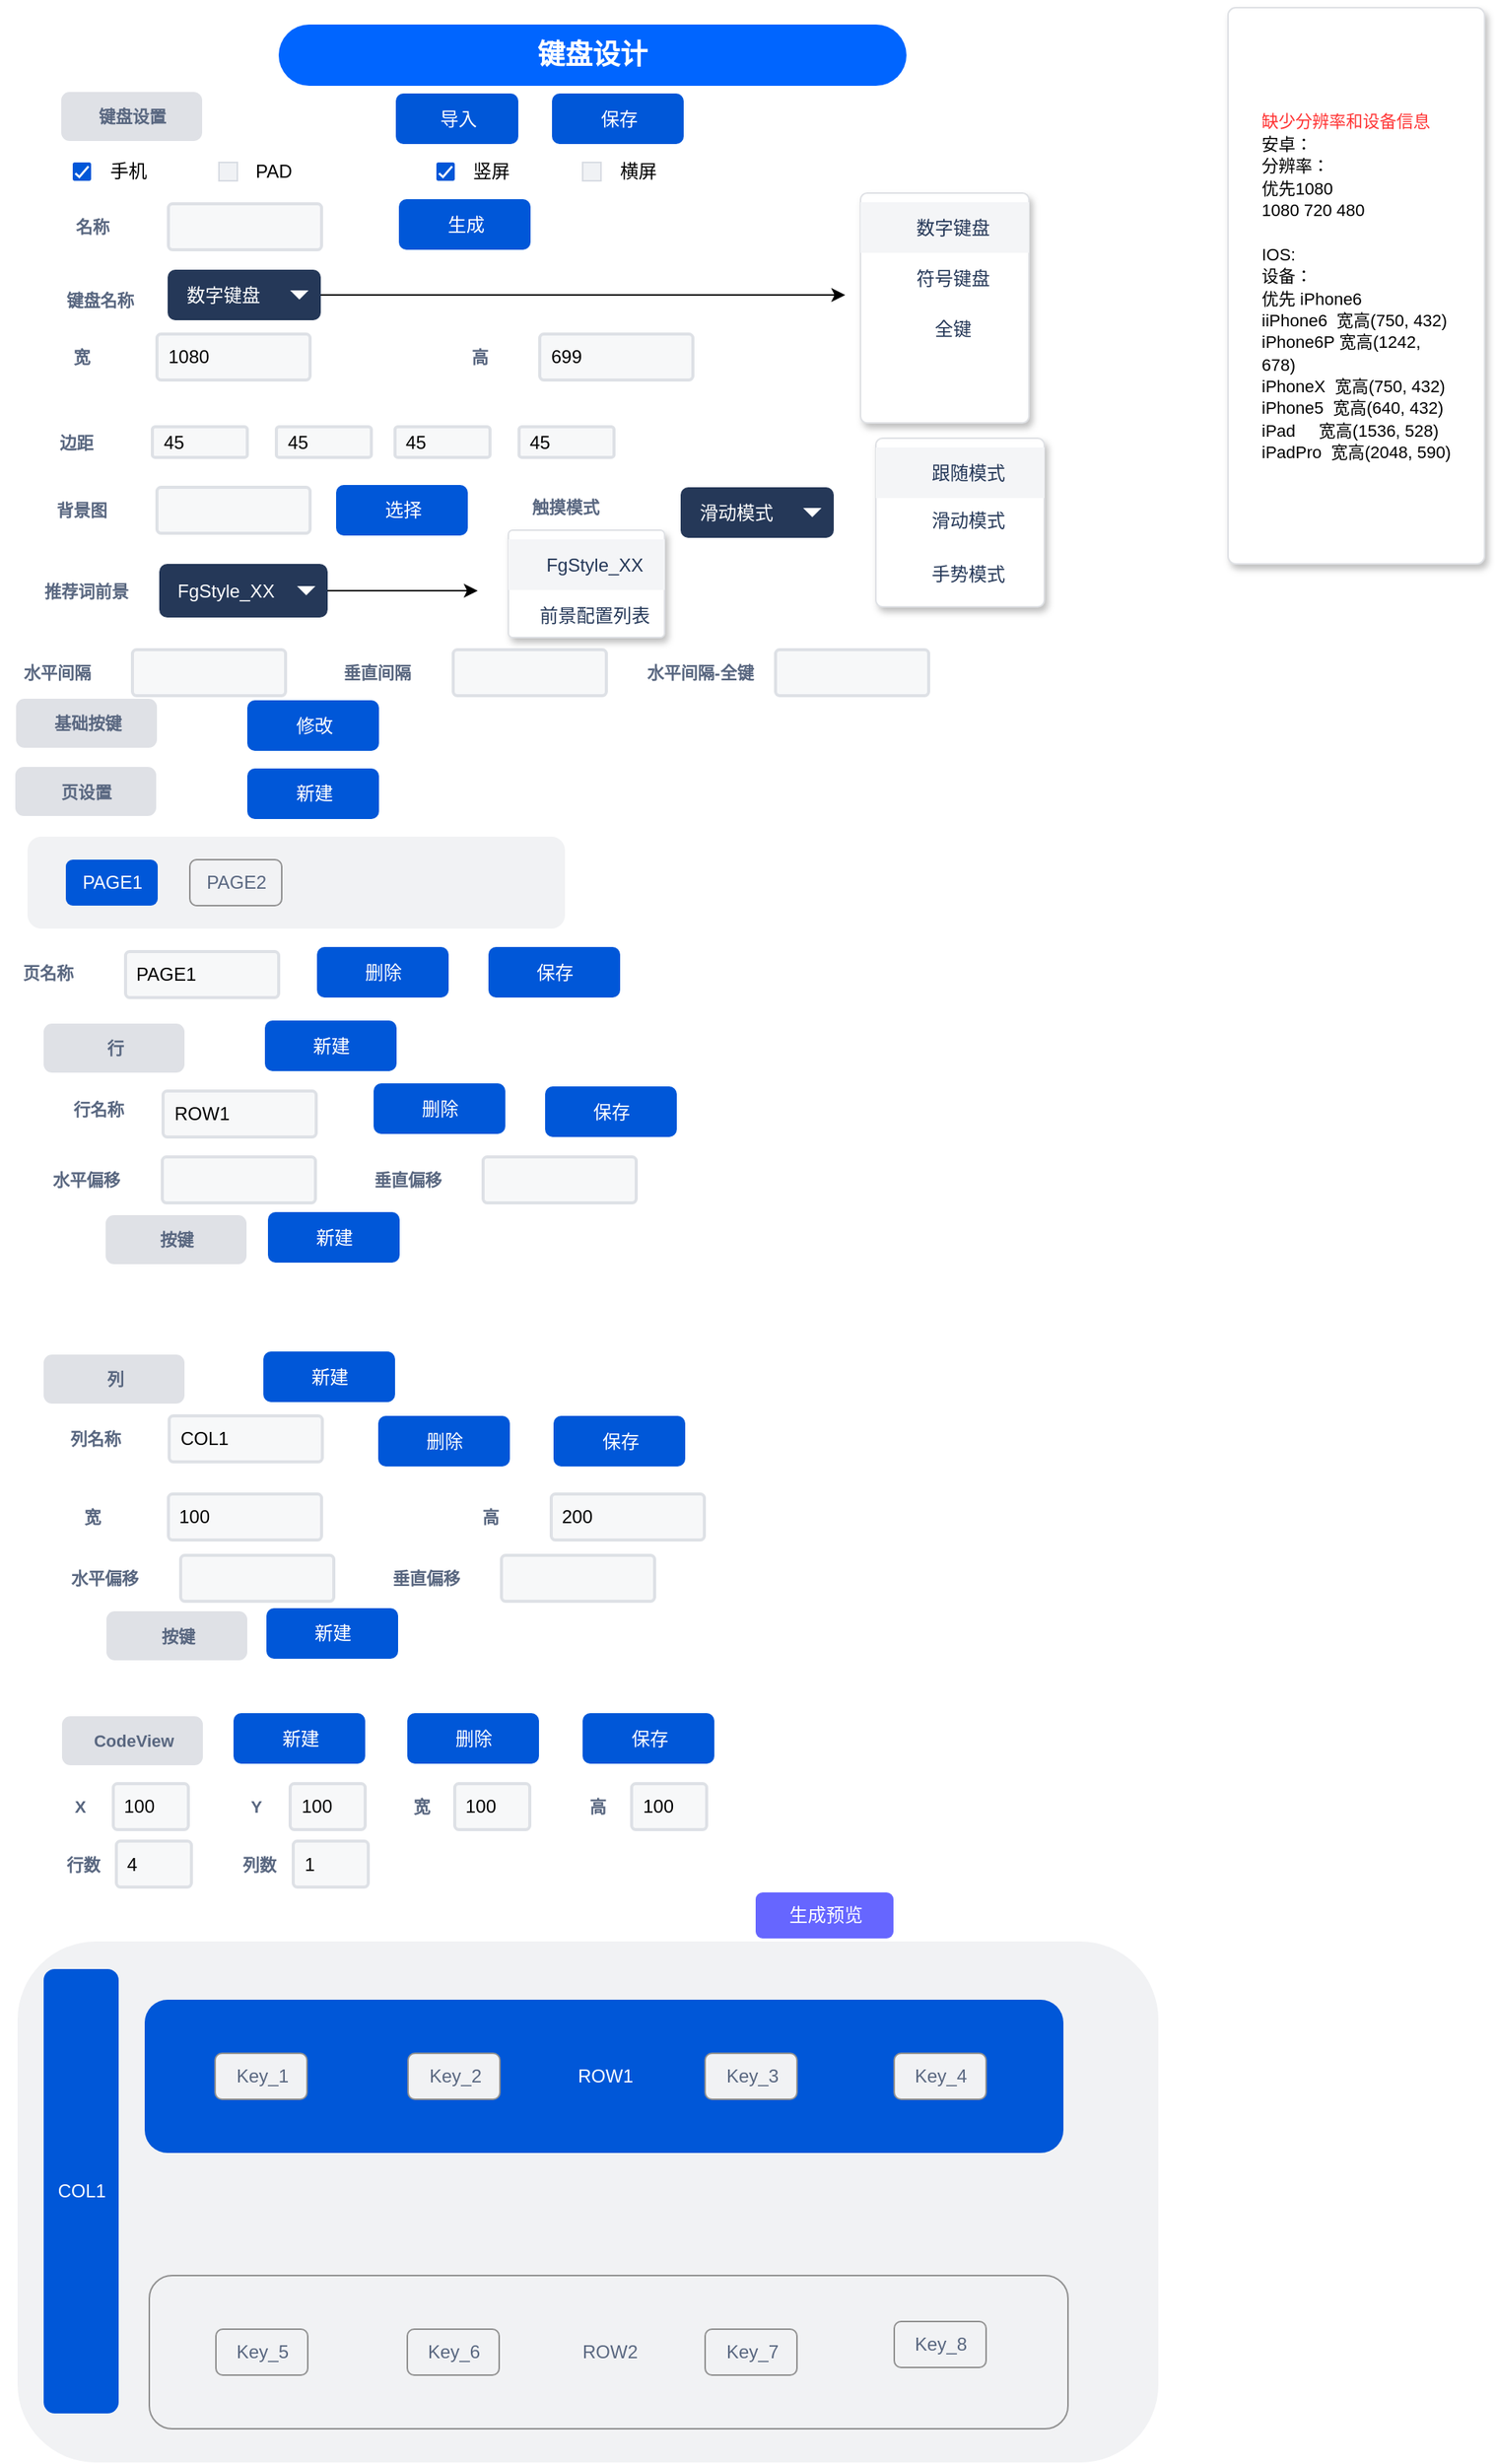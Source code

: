 <mxfile version="12.4.3" type="github" pages="1">
  <diagram id="PkoRvBVkpl1wG78z6C93" name="第 1 页">
    <mxGraphModel dx="1038" dy="572" grid="1" gridSize="10" guides="1" tooltips="1" connect="1" arrows="1" fold="1" page="1" pageScale="1" pageWidth="2339" pageHeight="3300" math="0" shadow="0">
      <root>
        <mxCell id="0"/>
        <mxCell id="1" parent="0"/>
        <mxCell id="vN8L1wxS-TLqOdtid_vG-1" value="&lt;span style=&quot;color: rgb(89 , 103 , 128) ; font-size: 11px ; text-align: left&quot;&gt;键盘设置&lt;/span&gt;" style="dashed=0;html=1;rounded=1;fillColor=#DFE1E6;strokeColor=#DFE1E6;fontSize=12;align=center;fontStyle=1;strokeWidth=2;fontColor=#42526E" parent="1" vertex="1">
          <mxGeometry x="119" y="65" width="90" height="30" as="geometry"/>
        </mxCell>
        <mxCell id="vN8L1wxS-TLqOdtid_vG-15" value="手机" style="html=1;shadow=0;dashed=0;shape=mxgraph.atlassian.checkbox_2;fillColor=#0057D8;strokeColor=none;align=left;verticalAlign=middle;fontStyle=0;fontSize=12;labelPosition=right;verticalLabelPosition=middle;spacingLeft=10" parent="1" vertex="1">
          <mxGeometry x="125.5" y="110" width="12" height="12" as="geometry"/>
        </mxCell>
        <mxCell id="vN8L1wxS-TLqOdtid_vG-16" value="PAD" style="rounded=1;fillColor=#F0F2F5;strokeColor=#D8DCE3;align=left;verticalAlign=middle;fontStyle=0;fontSize=12;labelPosition=right;verticalLabelPosition=middle;spacingLeft=10;html=1;shadow=0;dashed=0;arcSize=0;" parent="1" vertex="1">
          <mxGeometry x="221" y="110" width="12" height="12" as="geometry"/>
        </mxCell>
        <mxCell id="vN8L1wxS-TLqOdtid_vG-19" value="宽" style="fillColor=none;strokeColor=none;html=1;fontSize=11;fontStyle=0;align=center;fontColor=#596780;fontStyle=1;fontSize=11" parent="1" vertex="1">
          <mxGeometry x="100.5" y="227" width="60" height="20" as="geometry"/>
        </mxCell>
        <mxCell id="vN8L1wxS-TLqOdtid_vG-20" value="1080" style="rounded=1;arcSize=9;fillColor=#F7F8F9;align=left;spacingLeft=5;strokeColor=#DEE1E6;html=1;strokeWidth=2;fontSize=12" parent="1" vertex="1">
          <mxGeometry x="180.5" y="222" width="100" height="30" as="geometry"/>
        </mxCell>
        <mxCell id="vN8L1wxS-TLqOdtid_vG-21" value="高" style="fillColor=none;strokeColor=none;html=1;fontSize=11;fontStyle=0;align=center;fontColor=#596780;fontStyle=1;fontSize=11" parent="1" vertex="1">
          <mxGeometry x="360.5" y="227" width="60" height="20" as="geometry"/>
        </mxCell>
        <mxCell id="vN8L1wxS-TLqOdtid_vG-22" value="699" style="rounded=1;arcSize=9;fillColor=#F7F8F9;align=left;spacingLeft=5;strokeColor=#DEE1E6;html=1;strokeWidth=2;fontSize=12" parent="1" vertex="1">
          <mxGeometry x="430.5" y="222" width="100" height="30" as="geometry"/>
        </mxCell>
        <mxCell id="vN8L1wxS-TLqOdtid_vG-23" value="边距" style="fillColor=none;strokeColor=none;html=1;fontSize=11;fontStyle=0;align=left;fontColor=#596780;fontStyle=1;fontSize=11" parent="1" vertex="1">
          <mxGeometry x="115" y="285" width="50" height="15" as="geometry"/>
        </mxCell>
        <mxCell id="vN8L1wxS-TLqOdtid_vG-24" value="45" style="rounded=1;arcSize=9;fillColor=#F7F8F9;align=left;spacingLeft=5;strokeColor=#DEE1E6;html=1;strokeWidth=2;fontSize=12" parent="1" vertex="1">
          <mxGeometry x="177.5" y="282.5" width="62" height="20" as="geometry"/>
        </mxCell>
        <mxCell id="vN8L1wxS-TLqOdtid_vG-25" value="45" style="rounded=1;arcSize=9;fillColor=#F7F8F9;align=left;spacingLeft=5;strokeColor=#DEE1E6;html=1;strokeWidth=2;fontSize=12" parent="1" vertex="1">
          <mxGeometry x="258.5" y="282.5" width="62" height="20" as="geometry"/>
        </mxCell>
        <mxCell id="vN8L1wxS-TLqOdtid_vG-26" value="45" style="rounded=1;arcSize=9;fillColor=#F7F8F9;align=left;spacingLeft=5;strokeColor=#DEE1E6;html=1;strokeWidth=2;fontSize=12" parent="1" vertex="1">
          <mxGeometry x="336" y="282.5" width="62" height="20" as="geometry"/>
        </mxCell>
        <mxCell id="vN8L1wxS-TLqOdtid_vG-27" value="45" style="rounded=1;arcSize=9;fillColor=#F7F8F9;align=left;spacingLeft=5;strokeColor=#DEE1E6;html=1;strokeWidth=2;fontSize=12" parent="1" vertex="1">
          <mxGeometry x="417" y="282.5" width="62" height="20" as="geometry"/>
        </mxCell>
        <mxCell id="vN8L1wxS-TLqOdtid_vG-28" value="背景图" style="fillColor=none;strokeColor=none;html=1;fontSize=11;fontStyle=0;align=center;fontColor=#596780;fontStyle=1;fontSize=11" parent="1" vertex="1">
          <mxGeometry x="100.5" y="327" width="60" height="20" as="geometry"/>
        </mxCell>
        <mxCell id="vN8L1wxS-TLqOdtid_vG-29" value="" style="rounded=1;arcSize=9;fillColor=#F7F8F9;align=left;spacingLeft=5;strokeColor=#DEE1E6;html=1;strokeWidth=2;fontSize=12" parent="1" vertex="1">
          <mxGeometry x="180.5" y="322" width="100" height="30" as="geometry"/>
        </mxCell>
        <mxCell id="vN8L1wxS-TLqOdtid_vG-30" value="水平间隔" style="fillColor=none;strokeColor=none;html=1;fontSize=11;fontStyle=0;align=center;fontColor=#596780;fontStyle=1;fontSize=11" parent="1" vertex="1">
          <mxGeometry x="84.5" y="433" width="60" height="20" as="geometry"/>
        </mxCell>
        <mxCell id="vN8L1wxS-TLqOdtid_vG-31" value="" style="rounded=1;arcSize=9;fillColor=#F7F8F9;align=left;spacingLeft=5;strokeColor=#DEE1E6;html=1;strokeWidth=2;fontSize=12" parent="1" vertex="1">
          <mxGeometry x="164.5" y="428" width="100" height="30" as="geometry"/>
        </mxCell>
        <mxCell id="vN8L1wxS-TLqOdtid_vG-32" value="垂直间隔" style="fillColor=none;strokeColor=none;html=1;fontSize=11;fontStyle=0;align=center;fontColor=#596780;fontStyle=1;fontSize=11" parent="1" vertex="1">
          <mxGeometry x="294" y="433" width="60" height="20" as="geometry"/>
        </mxCell>
        <mxCell id="vN8L1wxS-TLqOdtid_vG-33" value="" style="rounded=1;arcSize=9;fillColor=#F7F8F9;align=left;spacingLeft=5;strokeColor=#DEE1E6;html=1;strokeWidth=2;fontSize=12" parent="1" vertex="1">
          <mxGeometry x="374" y="428" width="100" height="30" as="geometry"/>
        </mxCell>
        <mxCell id="vN8L1wxS-TLqOdtid_vG-34" value="键盘名称" style="fillColor=none;strokeColor=none;html=1;fontSize=11;fontStyle=0;align=center;fontColor=#596780;fontStyle=1;fontSize=11" parent="1" vertex="1">
          <mxGeometry x="112.5" y="189.5" width="60" height="20" as="geometry"/>
        </mxCell>
        <mxCell id="tmjR7Qj9dmBTTIml7QTe-14" style="edgeStyle=orthogonalEdgeStyle;rounded=0;orthogonalLoop=1;jettySize=auto;html=1;" parent="1" source="vN8L1wxS-TLqOdtid_vG-44" edge="1">
          <mxGeometry relative="1" as="geometry">
            <mxPoint x="630" y="196.5" as="targetPoint"/>
          </mxGeometry>
        </mxCell>
        <mxCell id="vN8L1wxS-TLqOdtid_vG-44" value="数字键盘" style="rounded=1;fillColor=#253858;strokeColor=none;html=1;fontColor=#ffffff;align=left;fontSize=12;spacingLeft=10" parent="1" vertex="1">
          <mxGeometry x="187.5" y="180" width="100" height="33" as="geometry"/>
        </mxCell>
        <mxCell id="vN8L1wxS-TLqOdtid_vG-45" value="" style="shape=triangle;direction=south;fillColor=#ffffff;strokeColor=none;html=1" parent="vN8L1wxS-TLqOdtid_vG-44" vertex="1">
          <mxGeometry x="1" y="0.5" width="12" height="6" relative="1" as="geometry">
            <mxPoint x="-20" y="-3" as="offset"/>
          </mxGeometry>
        </mxCell>
        <mxCell id="vN8L1wxS-TLqOdtid_vG-46" value="" style="rounded=1;fillColor=#ffffff;strokeColor=#DFE1E5;shadow=1;html=1;arcSize=4;align=center;" parent="1" vertex="1">
          <mxGeometry x="640" y="130" width="110" height="150" as="geometry"/>
        </mxCell>
        <mxCell id="vN8L1wxS-TLqOdtid_vG-47" value="数字键盘" style="rounded=0;fillColor=#F4F5F7;strokeColor=none;shadow=0;html=1;align=center;fontSize=12;spacingLeft=10;fontColor=#253858;resizeWidth=1" parent="vN8L1wxS-TLqOdtid_vG-46" vertex="1">
          <mxGeometry width="110" height="33" relative="1" as="geometry">
            <mxPoint y="6" as="offset"/>
          </mxGeometry>
        </mxCell>
        <mxCell id="vN8L1wxS-TLqOdtid_vG-48" value="符号键盘" style="rounded=0;fillColor=none;strokeColor=none;shadow=0;html=1;align=center;fontSize=12;spacingLeft=10;fontColor=#253858;resizeWidth=1" parent="vN8L1wxS-TLqOdtid_vG-46" vertex="1">
          <mxGeometry width="110" height="33" relative="1" as="geometry">
            <mxPoint y="39" as="offset"/>
          </mxGeometry>
        </mxCell>
        <mxCell id="vN8L1wxS-TLqOdtid_vG-49" value="全键" style="rounded=0;fillColor=none;strokeColor=none;shadow=0;html=1;align=center;fontSize=12;spacingLeft=10;fontColor=#253858;resizeWidth=1" parent="vN8L1wxS-TLqOdtid_vG-46" vertex="1">
          <mxGeometry width="110" height="33" relative="1" as="geometry">
            <mxPoint y="72" as="offset"/>
          </mxGeometry>
        </mxCell>
        <mxCell id="vN8L1wxS-TLqOdtid_vG-53" value="" style="rounded=1;align=center;fillColor=#F1F2F4;strokeColor=none;html=1;fontColor=#596780;fontSize=12" parent="1" vertex="1">
          <mxGeometry x="96" y="550" width="351" height="60" as="geometry"/>
        </mxCell>
        <mxCell id="vN8L1wxS-TLqOdtid_vG-54" value="新建" style="rounded=1;fillColor=#0057D8;align=center;strokeColor=none;html=1;fontColor=#ffffff;fontSize=12" parent="1" vertex="1">
          <mxGeometry x="239.5" y="505.5" width="86" height="33" as="geometry"/>
        </mxCell>
        <mxCell id="vN8L1wxS-TLqOdtid_vG-57" value="PAGE1" style="rounded=1;arcSize=9;fillColor=#F7F8F9;align=left;spacingLeft=5;strokeColor=#DEE1E6;html=1;strokeWidth=2;fontSize=12" parent="1" vertex="1">
          <mxGeometry x="160" y="625" width="100" height="30" as="geometry"/>
        </mxCell>
        <mxCell id="vN8L1wxS-TLqOdtid_vG-60" value="PAGE1" style="rounded=1;fillColor=#0057D8;strokeColor=none;html=1;fontColor=#ffffff;align=center;verticalAlign=middle;fontStyle=0;fontSize=12" parent="1" vertex="1">
          <mxGeometry x="121" y="565" width="60" height="30" as="geometry"/>
        </mxCell>
        <mxCell id="vN8L1wxS-TLqOdtid_vG-61" value="PAGE2" style="rounded=1;align=center;fillColor=#F1F2F4;strokeColor=#919191;html=1;fontColor=#596780;fontSize=12" parent="1" vertex="1">
          <mxGeometry x="202" y="565" width="60" height="30" as="geometry"/>
        </mxCell>
        <mxCell id="vN8L1wxS-TLqOdtid_vG-62" value="" style="rounded=1;align=center;fillColor=#F1F2F4;strokeColor=none;html=1;fontColor=#596780;fontSize=12" parent="1" vertex="1">
          <mxGeometry x="89.5" y="1271" width="745" height="340" as="geometry"/>
        </mxCell>
        <mxCell id="vN8L1wxS-TLqOdtid_vG-63" value="ROW1" style="rounded=1;fillColor=#0057D8;strokeColor=none;html=1;fontColor=#ffffff;align=center;verticalAlign=middle;fontStyle=0;fontSize=12" parent="1" vertex="1">
          <mxGeometry x="172.5" y="1309" width="600" height="100" as="geometry"/>
        </mxCell>
        <mxCell id="vN8L1wxS-TLqOdtid_vG-64" value="ROW2" style="rounded=1;align=center;fillColor=#F1F2F4;strokeColor=#919191;html=1;fontColor=#596780;fontSize=12" parent="1" vertex="1">
          <mxGeometry x="175.5" y="1489" width="600" height="100" as="geometry"/>
        </mxCell>
        <mxCell id="vN8L1wxS-TLqOdtid_vG-72" value="COL1" style="rounded=1;fillColor=#0057D8;strokeColor=none;html=1;fontColor=#ffffff;align=center;verticalAlign=middle;fontStyle=0;fontSize=12" parent="1" vertex="1">
          <mxGeometry x="106.5" y="1289" width="49" height="290" as="geometry"/>
        </mxCell>
        <mxCell id="vN8L1wxS-TLqOdtid_vG-73" value="ROW1" style="rounded=1;arcSize=9;fillColor=#F7F8F9;align=left;spacingLeft=5;strokeColor=#DEE1E6;html=1;strokeWidth=2;fontSize=12" parent="1" vertex="1">
          <mxGeometry x="184.5" y="716" width="100" height="30" as="geometry"/>
        </mxCell>
        <mxCell id="vN8L1wxS-TLqOdtid_vG-74" value="水平偏移" style="fillColor=none;strokeColor=none;html=1;fontSize=11;fontStyle=0;align=center;fontColor=#596780;fontStyle=1;fontSize=11" parent="1" vertex="1">
          <mxGeometry x="104" y="764" width="60" height="20" as="geometry"/>
        </mxCell>
        <mxCell id="vN8L1wxS-TLqOdtid_vG-75" value="" style="rounded=1;arcSize=9;fillColor=#F7F8F9;align=left;spacingLeft=5;strokeColor=#DEE1E6;html=1;strokeWidth=2;fontSize=12" parent="1" vertex="1">
          <mxGeometry x="184" y="759" width="100" height="30" as="geometry"/>
        </mxCell>
        <mxCell id="vN8L1wxS-TLqOdtid_vG-76" value="垂直偏移" style="fillColor=none;strokeColor=none;html=1;fontSize=11;fontStyle=0;align=center;fontColor=#596780;fontStyle=1;fontSize=11" parent="1" vertex="1">
          <mxGeometry x="313.5" y="764" width="60" height="20" as="geometry"/>
        </mxCell>
        <mxCell id="vN8L1wxS-TLqOdtid_vG-77" value="" style="rounded=1;arcSize=9;fillColor=#F7F8F9;align=left;spacingLeft=5;strokeColor=#DEE1E6;html=1;strokeWidth=2;fontSize=12" parent="1" vertex="1">
          <mxGeometry x="393.5" y="759" width="100" height="30" as="geometry"/>
        </mxCell>
        <mxCell id="vN8L1wxS-TLqOdtid_vG-79" value="新建" style="rounded=1;fillColor=#0057D8;align=center;strokeColor=none;html=1;fontColor=#ffffff;fontSize=12" parent="1" vertex="1">
          <mxGeometry x="253" y="795" width="86" height="33" as="geometry"/>
        </mxCell>
        <mxCell id="vN8L1wxS-TLqOdtid_vG-90" value="Key_5" style="rounded=1;align=center;fillColor=#F1F2F4;strokeColor=#919191;html=1;fontColor=#596780;fontSize=12" parent="1" vertex="1">
          <mxGeometry x="219" y="1524" width="60" height="30" as="geometry"/>
        </mxCell>
        <mxCell id="vN8L1wxS-TLqOdtid_vG-91" value="Key_6" style="rounded=1;align=center;fillColor=#F1F2F4;strokeColor=#919191;html=1;fontColor=#596780;fontSize=12" parent="1" vertex="1">
          <mxGeometry x="344" y="1524" width="60" height="30" as="geometry"/>
        </mxCell>
        <mxCell id="vN8L1wxS-TLqOdtid_vG-92" value="Key_7" style="rounded=1;align=center;fillColor=#F1F2F4;strokeColor=#919191;html=1;fontColor=#596780;fontSize=12" parent="1" vertex="1">
          <mxGeometry x="538.5" y="1524" width="60" height="30" as="geometry"/>
        </mxCell>
        <mxCell id="vN8L1wxS-TLqOdtid_vG-93" value="Key_8" style="rounded=1;align=center;fillColor=#F1F2F4;strokeColor=#919191;html=1;fontColor=#596780;fontSize=12" parent="1" vertex="1">
          <mxGeometry x="662" y="1519" width="60" height="30" as="geometry"/>
        </mxCell>
        <mxCell id="vN8L1wxS-TLqOdtid_vG-95" value="Key_1" style="rounded=1;align=center;fillColor=#F1F2F4;strokeColor=#919191;html=1;fontColor=#596780;fontSize=12" parent="1" vertex="1">
          <mxGeometry x="218.5" y="1344" width="60" height="30" as="geometry"/>
        </mxCell>
        <mxCell id="vN8L1wxS-TLqOdtid_vG-96" value="Key_2" style="rounded=1;align=center;fillColor=#F1F2F4;strokeColor=#919191;html=1;fontColor=#596780;fontSize=12" parent="1" vertex="1">
          <mxGeometry x="344.5" y="1344" width="60" height="30" as="geometry"/>
        </mxCell>
        <mxCell id="vN8L1wxS-TLqOdtid_vG-97" value="Key_3" style="rounded=1;align=center;fillColor=#F1F2F4;strokeColor=#919191;html=1;fontColor=#596780;fontSize=12" parent="1" vertex="1">
          <mxGeometry x="538.5" y="1344" width="60" height="30" as="geometry"/>
        </mxCell>
        <mxCell id="vN8L1wxS-TLqOdtid_vG-98" value="Key_4" style="rounded=1;align=center;fillColor=#F1F2F4;strokeColor=#919191;html=1;fontColor=#596780;fontSize=12" parent="1" vertex="1">
          <mxGeometry x="662" y="1344" width="60" height="30" as="geometry"/>
        </mxCell>
        <mxCell id="vN8L1wxS-TLqOdtid_vG-99" value="保存" style="rounded=1;fillColor=#0057D8;align=center;strokeColor=none;html=1;fontColor=#ffffff;fontSize=12" parent="1" vertex="1">
          <mxGeometry x="434" y="713" width="86" height="33" as="geometry"/>
        </mxCell>
        <mxCell id="vN8L1wxS-TLqOdtid_vG-132" value="新建" style="rounded=1;fillColor=#0057D8;align=center;strokeColor=none;html=1;fontColor=#ffffff;fontSize=12" parent="1" vertex="1">
          <mxGeometry x="250" y="886" width="86" height="33" as="geometry"/>
        </mxCell>
        <mxCell id="vN8L1wxS-TLqOdtid_vG-133" value="COL1" style="rounded=1;arcSize=9;fillColor=#F7F8F9;align=left;spacingLeft=5;strokeColor=#DEE1E6;html=1;strokeWidth=2;fontSize=12" parent="1" vertex="1">
          <mxGeometry x="188.5" y="928" width="100" height="30" as="geometry"/>
        </mxCell>
        <mxCell id="vN8L1wxS-TLqOdtid_vG-134" value="水平偏移" style="fillColor=none;strokeColor=none;html=1;fontSize=11;fontStyle=0;align=center;fontColor=#596780;fontStyle=1;fontSize=11" parent="1" vertex="1">
          <mxGeometry x="116" y="1024" width="60" height="20" as="geometry"/>
        </mxCell>
        <mxCell id="vN8L1wxS-TLqOdtid_vG-135" value="" style="rounded=1;arcSize=9;fillColor=#F7F8F9;align=left;spacingLeft=5;strokeColor=#DEE1E6;html=1;strokeWidth=2;fontSize=12" parent="1" vertex="1">
          <mxGeometry x="196" y="1019" width="100" height="30" as="geometry"/>
        </mxCell>
        <mxCell id="vN8L1wxS-TLqOdtid_vG-136" value="垂直偏移" style="fillColor=none;strokeColor=none;html=1;fontSize=11;fontStyle=0;align=center;fontColor=#596780;fontStyle=1;fontSize=11" parent="1" vertex="1">
          <mxGeometry x="325.5" y="1024" width="60" height="20" as="geometry"/>
        </mxCell>
        <mxCell id="vN8L1wxS-TLqOdtid_vG-137" value="" style="rounded=1;arcSize=9;fillColor=#F7F8F9;align=left;spacingLeft=5;strokeColor=#DEE1E6;html=1;strokeWidth=2;fontSize=12" parent="1" vertex="1">
          <mxGeometry x="405.5" y="1019" width="100" height="30" as="geometry"/>
        </mxCell>
        <mxCell id="vN8L1wxS-TLqOdtid_vG-141" value="保存" style="rounded=1;fillColor=#0057D8;align=center;strokeColor=none;html=1;fontColor=#ffffff;fontSize=12" parent="1" vertex="1">
          <mxGeometry x="439.5" y="928" width="86" height="33" as="geometry"/>
        </mxCell>
        <mxCell id="vN8L1wxS-TLqOdtid_vG-246" value="生成预览" style="rounded=1;fillColor=#6666FF;align=center;strokeColor=none;html=1;fontColor=#ffffff;fontSize=12" parent="1" vertex="1">
          <mxGeometry x="571.5" y="1239" width="90" height="30" as="geometry"/>
        </mxCell>
        <mxCell id="vN8L1wxS-TLqOdtid_vG-257" value="宽" style="fillColor=none;strokeColor=none;html=1;fontSize=11;fontStyle=0;align=center;fontColor=#596780;fontStyle=1;fontSize=11" parent="1" vertex="1">
          <mxGeometry x="108" y="984" width="60" height="20" as="geometry"/>
        </mxCell>
        <mxCell id="vN8L1wxS-TLqOdtid_vG-258" value="100" style="rounded=1;arcSize=9;fillColor=#F7F8F9;align=left;spacingLeft=5;strokeColor=#DEE1E6;html=1;strokeWidth=2;fontSize=12" parent="1" vertex="1">
          <mxGeometry x="188" y="979" width="100" height="30" as="geometry"/>
        </mxCell>
        <mxCell id="vN8L1wxS-TLqOdtid_vG-259" value="高" style="fillColor=none;strokeColor=none;html=1;fontSize=11;fontStyle=0;align=center;fontColor=#596780;fontStyle=1;fontSize=11" parent="1" vertex="1">
          <mxGeometry x="368" y="984" width="60" height="20" as="geometry"/>
        </mxCell>
        <mxCell id="vN8L1wxS-TLqOdtid_vG-260" value="200" style="rounded=1;arcSize=9;fillColor=#F7F8F9;align=left;spacingLeft=5;strokeColor=#DEE1E6;html=1;strokeWidth=2;fontSize=12" parent="1" vertex="1">
          <mxGeometry x="438" y="979" width="100" height="30" as="geometry"/>
        </mxCell>
        <mxCell id="vN8L1wxS-TLqOdtid_vG-262" value="X" style="fillColor=none;strokeColor=none;html=1;fontSize=11;fontStyle=0;align=center;fontColor=#596780;fontStyle=1;fontSize=11" parent="1" vertex="1">
          <mxGeometry x="99.5" y="1173" width="60" height="20" as="geometry"/>
        </mxCell>
        <mxCell id="vN8L1wxS-TLqOdtid_vG-263" value="100" style="rounded=1;arcSize=9;fillColor=#F7F8F9;align=left;spacingLeft=5;strokeColor=#DEE1E6;html=1;strokeWidth=2;fontSize=12" parent="1" vertex="1">
          <mxGeometry x="152" y="1168" width="49" height="30" as="geometry"/>
        </mxCell>
        <mxCell id="vN8L1wxS-TLqOdtid_vG-267" value="Y" style="fillColor=none;strokeColor=none;html=1;fontSize=11;fontStyle=0;align=center;fontColor=#596780;fontStyle=1;fontSize=11" parent="1" vertex="1">
          <mxGeometry x="215" y="1173" width="60" height="20" as="geometry"/>
        </mxCell>
        <mxCell id="vN8L1wxS-TLqOdtid_vG-268" value="100" style="rounded=1;arcSize=9;fillColor=#F7F8F9;align=left;spacingLeft=5;strokeColor=#DEE1E6;html=1;strokeWidth=2;fontSize=12" parent="1" vertex="1">
          <mxGeometry x="267.5" y="1168" width="49" height="30" as="geometry"/>
        </mxCell>
        <mxCell id="vN8L1wxS-TLqOdtid_vG-269" value="宽" style="fillColor=none;strokeColor=none;html=1;fontSize=11;fontStyle=0;align=center;fontColor=#596780;fontStyle=1;fontSize=11" parent="1" vertex="1">
          <mxGeometry x="322.5" y="1173" width="60" height="20" as="geometry"/>
        </mxCell>
        <mxCell id="vN8L1wxS-TLqOdtid_vG-270" value="100" style="rounded=1;arcSize=9;fillColor=#F7F8F9;align=left;spacingLeft=5;strokeColor=#DEE1E6;html=1;strokeWidth=2;fontSize=12" parent="1" vertex="1">
          <mxGeometry x="375" y="1168" width="49" height="30" as="geometry"/>
        </mxCell>
        <mxCell id="vN8L1wxS-TLqOdtid_vG-271" value="高" style="fillColor=none;strokeColor=none;html=1;fontSize=11;fontStyle=0;align=center;fontColor=#596780;fontStyle=1;fontSize=11" parent="1" vertex="1">
          <mxGeometry x="438" y="1173" width="60" height="20" as="geometry"/>
        </mxCell>
        <mxCell id="vN8L1wxS-TLqOdtid_vG-272" value="100" style="rounded=1;arcSize=9;fillColor=#F7F8F9;align=left;spacingLeft=5;strokeColor=#DEE1E6;html=1;strokeWidth=2;fontSize=12" parent="1" vertex="1">
          <mxGeometry x="490.5" y="1168" width="49" height="30" as="geometry"/>
        </mxCell>
        <mxCell id="vN8L1wxS-TLqOdtid_vG-277" value="行数" style="fillColor=none;strokeColor=none;html=1;fontSize=11;fontStyle=0;align=center;fontColor=#596780;fontStyle=1;fontSize=11" parent="1" vertex="1">
          <mxGeometry x="101.5" y="1210.5" width="60" height="20" as="geometry"/>
        </mxCell>
        <mxCell id="vN8L1wxS-TLqOdtid_vG-278" value="4" style="rounded=1;arcSize=9;fillColor=#F7F8F9;align=left;spacingLeft=5;strokeColor=#DEE1E6;html=1;strokeWidth=2;fontSize=12" parent="1" vertex="1">
          <mxGeometry x="154" y="1205.5" width="49" height="30" as="geometry"/>
        </mxCell>
        <mxCell id="vN8L1wxS-TLqOdtid_vG-279" value="列数" style="fillColor=none;strokeColor=none;html=1;fontSize=11;fontStyle=0;align=center;fontColor=#596780;fontStyle=1;fontSize=11" parent="1" vertex="1">
          <mxGeometry x="217" y="1210.5" width="60" height="20" as="geometry"/>
        </mxCell>
        <mxCell id="vN8L1wxS-TLqOdtid_vG-280" value="1" style="rounded=1;arcSize=9;fillColor=#F7F8F9;align=left;spacingLeft=5;strokeColor=#DEE1E6;html=1;strokeWidth=2;fontSize=12" parent="1" vertex="1">
          <mxGeometry x="269.5" y="1205.5" width="49" height="30" as="geometry"/>
        </mxCell>
        <mxCell id="vN8L1wxS-TLqOdtid_vG-281" value="新建" style="rounded=1;fillColor=#0057D8;align=center;strokeColor=none;html=1;fontColor=#ffffff;fontSize=12" parent="1" vertex="1">
          <mxGeometry x="230.5" y="1122" width="86" height="33" as="geometry"/>
        </mxCell>
        <mxCell id="tmjR7Qj9dmBTTIml7QTe-1" value="键盘设计" style="rounded=1;fillColor=#0065FF;strokeColor=none;html=1;fontColor=#ffffff;align=center;verticalAlign=middle;whiteSpace=wrap;fontSize=18;fontStyle=1;arcSize=50" parent="1" vertex="1">
          <mxGeometry x="260" y="20" width="410" height="40" as="geometry"/>
        </mxCell>
        <mxCell id="tmjR7Qj9dmBTTIml7QTe-2" value="名称" style="fillColor=none;strokeColor=none;html=1;fontSize=11;fontStyle=0;align=center;fontColor=#596780;fontStyle=1;fontSize=11" parent="1" vertex="1">
          <mxGeometry x="108" y="142" width="60" height="20" as="geometry"/>
        </mxCell>
        <mxCell id="tmjR7Qj9dmBTTIml7QTe-3" value="" style="rounded=1;arcSize=9;fillColor=#F7F8F9;align=left;spacingLeft=5;strokeColor=#DEE1E6;html=1;strokeWidth=2;fontSize=12" parent="1" vertex="1">
          <mxGeometry x="188" y="137" width="100" height="30" as="geometry"/>
        </mxCell>
        <mxCell id="tmjR7Qj9dmBTTIml7QTe-4" value="生成" style="rounded=1;fillColor=#0057D8;align=center;strokeColor=none;html=1;fontColor=#ffffff;fontSize=12" parent="1" vertex="1">
          <mxGeometry x="338.5" y="134" width="86" height="33" as="geometry"/>
        </mxCell>
        <mxCell id="tmjR7Qj9dmBTTIml7QTe-5" value="保存" style="rounded=1;fillColor=#0057D8;align=center;strokeColor=none;html=1;fontColor=#ffffff;fontSize=12" parent="1" vertex="1">
          <mxGeometry x="438.5" y="65" width="86" height="33" as="geometry"/>
        </mxCell>
        <mxCell id="tmjR7Qj9dmBTTIml7QTe-6" value="选择" style="rounded=1;fillColor=#0057D8;align=center;strokeColor=none;html=1;fontColor=#ffffff;fontSize=12" parent="1" vertex="1">
          <mxGeometry x="297.5" y="320.5" width="86" height="33" as="geometry"/>
        </mxCell>
        <mxCell id="tmjR7Qj9dmBTTIml7QTe-7" value="触摸模式" style="fillColor=none;strokeColor=none;html=1;fontSize=11;fontStyle=0;align=center;fontColor=#596780;fontStyle=1;fontSize=11" parent="1" vertex="1">
          <mxGeometry x="417" y="324.5" width="60" height="20" as="geometry"/>
        </mxCell>
        <mxCell id="tmjR7Qj9dmBTTIml7QTe-8" value="滑动模式" style="rounded=1;fillColor=#253858;strokeColor=none;html=1;fontColor=#ffffff;align=left;fontSize=12;spacingLeft=10" parent="1" vertex="1">
          <mxGeometry x="522.5" y="322" width="100" height="33" as="geometry"/>
        </mxCell>
        <mxCell id="tmjR7Qj9dmBTTIml7QTe-9" value="" style="shape=triangle;direction=south;fillColor=#ffffff;strokeColor=none;html=1" parent="tmjR7Qj9dmBTTIml7QTe-8" vertex="1">
          <mxGeometry x="1" y="0.5" width="12" height="6" relative="1" as="geometry">
            <mxPoint x="-20" y="-3" as="offset"/>
          </mxGeometry>
        </mxCell>
        <mxCell id="tmjR7Qj9dmBTTIml7QTe-10" value="" style="rounded=1;fillColor=#ffffff;strokeColor=#DFE1E5;shadow=1;html=1;arcSize=4;align=center;" parent="1" vertex="1">
          <mxGeometry x="650" y="290" width="110" height="110" as="geometry"/>
        </mxCell>
        <mxCell id="tmjR7Qj9dmBTTIml7QTe-11" value="跟随模式" style="rounded=0;fillColor=#F4F5F7;strokeColor=none;shadow=0;html=1;align=center;fontSize=12;spacingLeft=10;fontColor=#253858;resizeWidth=1" parent="tmjR7Qj9dmBTTIml7QTe-10" vertex="1">
          <mxGeometry width="110" height="33" relative="1" as="geometry">
            <mxPoint y="6" as="offset"/>
          </mxGeometry>
        </mxCell>
        <mxCell id="tmjR7Qj9dmBTTIml7QTe-12" value="滑动模式" style="rounded=0;fillColor=none;strokeColor=none;shadow=0;html=1;align=center;fontSize=12;spacingLeft=10;fontColor=#253858;resizeWidth=1" parent="tmjR7Qj9dmBTTIml7QTe-10" vertex="1">
          <mxGeometry width="110" height="30" relative="1" as="geometry">
            <mxPoint y="39" as="offset"/>
          </mxGeometry>
        </mxCell>
        <mxCell id="tmjR7Qj9dmBTTIml7QTe-13" value="手势模式" style="rounded=0;fillColor=none;strokeColor=none;shadow=0;html=1;align=center;fontSize=12;spacingLeft=10;fontColor=#253858;resizeWidth=1" parent="tmjR7Qj9dmBTTIml7QTe-10" vertex="1">
          <mxGeometry width="110" height="33" relative="1" as="geometry">
            <mxPoint y="72" as="offset"/>
          </mxGeometry>
        </mxCell>
        <mxCell id="tmjR7Qj9dmBTTIml7QTe-15" value="行名称" style="fillColor=none;strokeColor=none;html=1;fontSize=11;fontStyle=0;align=center;fontColor=#596780;fontStyle=1;fontSize=11" parent="1" vertex="1">
          <mxGeometry x="111.5" y="717.5" width="60" height="20" as="geometry"/>
        </mxCell>
        <mxCell id="tmjR7Qj9dmBTTIml7QTe-16" value="删除" style="rounded=1;fillColor=#0057D8;align=center;strokeColor=none;html=1;fontColor=#ffffff;fontSize=12" parent="1" vertex="1">
          <mxGeometry x="322" y="711" width="86" height="33" as="geometry"/>
        </mxCell>
        <mxCell id="tmjR7Qj9dmBTTIml7QTe-20" value="列名称" style="fillColor=none;strokeColor=none;html=1;fontSize=11;fontStyle=0;align=center;fontColor=#596780;fontStyle=1;fontSize=11" parent="1" vertex="1">
          <mxGeometry x="109.5" y="933" width="60" height="20" as="geometry"/>
        </mxCell>
        <mxCell id="tmjR7Qj9dmBTTIml7QTe-21" value="删除" style="rounded=1;fillColor=#0057D8;align=center;strokeColor=none;html=1;fontColor=#ffffff;fontSize=12" parent="1" vertex="1">
          <mxGeometry x="325" y="928" width="86" height="33" as="geometry"/>
        </mxCell>
        <mxCell id="tmjR7Qj9dmBTTIml7QTe-23" value="新建" style="rounded=1;fillColor=#0057D8;align=center;strokeColor=none;html=1;fontColor=#ffffff;fontSize=12" parent="1" vertex="1">
          <mxGeometry x="252" y="1053.5" width="86" height="33" as="geometry"/>
        </mxCell>
        <mxCell id="tmjR7Qj9dmBTTIml7QTe-28" value="保存" style="rounded=1;fillColor=#0057D8;align=center;strokeColor=none;html=1;fontColor=#ffffff;fontSize=12" parent="1" vertex="1">
          <mxGeometry x="458.5" y="1122" width="86" height="33" as="geometry"/>
        </mxCell>
        <mxCell id="tmjR7Qj9dmBTTIml7QTe-29" value="删除" style="rounded=1;fillColor=#0057D8;align=center;strokeColor=none;html=1;fontColor=#ffffff;fontSize=12" parent="1" vertex="1">
          <mxGeometry x="344" y="1122" width="86" height="33" as="geometry"/>
        </mxCell>
        <mxCell id="tmjR7Qj9dmBTTIml7QTe-36" value="新建" style="rounded=1;fillColor=#0057D8;align=center;strokeColor=none;html=1;fontColor=#ffffff;fontSize=12" parent="1" vertex="1">
          <mxGeometry x="251" y="670" width="86" height="33" as="geometry"/>
        </mxCell>
        <mxCell id="tmjR7Qj9dmBTTIml7QTe-38" value="&lt;span style=&quot;color: rgb(89 , 103 , 128) ; font-size: 11px ; text-align: left&quot;&gt;行&lt;/span&gt;" style="dashed=0;html=1;rounded=1;fillColor=#DFE1E6;strokeColor=#DFE1E6;fontSize=12;align=center;fontStyle=1;strokeWidth=2;fontColor=#42526E" parent="1" vertex="1">
          <mxGeometry x="107.5" y="673" width="90" height="30" as="geometry"/>
        </mxCell>
        <mxCell id="tmjR7Qj9dmBTTIml7QTe-39" value="&lt;span style=&quot;color: rgb(89 , 103 , 128) ; font-size: 11px ; text-align: left&quot;&gt;列&lt;/span&gt;" style="dashed=0;html=1;rounded=1;fillColor=#DFE1E6;strokeColor=#DFE1E6;fontSize=12;align=center;fontStyle=1;strokeWidth=2;fontColor=#42526E" parent="1" vertex="1">
          <mxGeometry x="107.5" y="889" width="90" height="30" as="geometry"/>
        </mxCell>
        <mxCell id="tmjR7Qj9dmBTTIml7QTe-40" value="&lt;span style=&quot;color: rgb(89 , 103 , 128) ; font-size: 11px ; text-align: left&quot;&gt;按键&lt;/span&gt;" style="dashed=0;html=1;rounded=1;fillColor=#DFE1E6;strokeColor=#DFE1E6;fontSize=12;align=center;fontStyle=1;strokeWidth=2;fontColor=#42526E" parent="1" vertex="1">
          <mxGeometry x="148" y="798" width="90" height="30" as="geometry"/>
        </mxCell>
        <mxCell id="tmjR7Qj9dmBTTIml7QTe-41" value="&lt;span style=&quot;color: rgb(89 , 103 , 128) ; font-size: 11px ; text-align: left&quot;&gt;按键&lt;/span&gt;" style="dashed=0;html=1;rounded=1;fillColor=#DFE1E6;strokeColor=#DFE1E6;fontSize=12;align=center;fontStyle=1;strokeWidth=2;fontColor=#42526E" parent="1" vertex="1">
          <mxGeometry x="148.5" y="1056.5" width="90" height="30" as="geometry"/>
        </mxCell>
        <mxCell id="tmjR7Qj9dmBTTIml7QTe-42" value="&lt;span style=&quot;color: rgb(89 , 103 , 128) ; font-size: 11px&quot;&gt;CodeView&lt;/span&gt;" style="dashed=0;html=1;rounded=1;fillColor=#DFE1E6;strokeColor=#DFE1E6;fontSize=12;align=center;fontStyle=1;strokeWidth=2;fontColor=#42526E" parent="1" vertex="1">
          <mxGeometry x="119.5" y="1125" width="90" height="30" as="geometry"/>
        </mxCell>
        <mxCell id="tmjR7Qj9dmBTTIml7QTe-44" value="导入" style="rounded=1;fillColor=#0057D8;align=center;strokeColor=none;html=1;fontColor=#ffffff;fontSize=12" parent="1" vertex="1">
          <mxGeometry x="336.5" y="65" width="80" height="33" as="geometry"/>
        </mxCell>
        <mxCell id="tmjR7Qj9dmBTTIml7QTe-45" value="&lt;span style=&quot;color: rgb(89 , 103 , 128) ; font-size: 11px ; text-align: left&quot;&gt;基础按键&lt;/span&gt;" style="dashed=0;html=1;rounded=1;fillColor=#DFE1E6;strokeColor=#DFE1E6;fontSize=12;align=center;fontStyle=1;strokeWidth=2;fontColor=#42526E" parent="1" vertex="1">
          <mxGeometry x="89.5" y="461" width="90" height="30" as="geometry"/>
        </mxCell>
        <mxCell id="tmjR7Qj9dmBTTIml7QTe-46" value="修改" style="rounded=1;fillColor=#0057D8;align=center;strokeColor=none;html=1;fontColor=#ffffff;fontSize=12" parent="1" vertex="1">
          <mxGeometry x="239.5" y="461" width="86" height="33" as="geometry"/>
        </mxCell>
        <mxCell id="tmjR7Qj9dmBTTIml7QTe-51" value="竖屏" style="html=1;shadow=0;dashed=0;shape=mxgraph.atlassian.checkbox_2;fillColor=#0057D8;strokeColor=none;align=left;verticalAlign=middle;fontStyle=0;fontSize=12;labelPosition=right;verticalLabelPosition=middle;spacingLeft=10" parent="1" vertex="1">
          <mxGeometry x="363" y="110" width="12" height="12" as="geometry"/>
        </mxCell>
        <mxCell id="tmjR7Qj9dmBTTIml7QTe-52" value="横屏" style="rounded=1;fillColor=#F0F2F5;strokeColor=#D8DCE3;align=left;verticalAlign=middle;fontStyle=0;fontSize=12;labelPosition=right;verticalLabelPosition=middle;spacingLeft=10;html=1;shadow=0;dashed=0;arcSize=0;" parent="1" vertex="1">
          <mxGeometry x="458.5" y="110" width="12" height="12" as="geometry"/>
        </mxCell>
        <mxCell id="tmjR7Qj9dmBTTIml7QTe-62" value="推荐词前景" style="fillColor=none;strokeColor=none;html=1;fontSize=11;fontStyle=0;align=center;fontColor=#596780;fontStyle=1;fontSize=11" parent="1" vertex="1">
          <mxGeometry x="104" y="379.5" width="60" height="20" as="geometry"/>
        </mxCell>
        <mxCell id="tmjR7Qj9dmBTTIml7QTe-68" style="edgeStyle=orthogonalEdgeStyle;rounded=0;orthogonalLoop=1;jettySize=auto;html=1;" parent="1" source="tmjR7Qj9dmBTTIml7QTe-63" edge="1">
          <mxGeometry relative="1" as="geometry">
            <mxPoint x="390" y="389.5" as="targetPoint"/>
          </mxGeometry>
        </mxCell>
        <mxCell id="tmjR7Qj9dmBTTIml7QTe-63" value="FgStyle_XX" style="rounded=1;fillColor=#253858;strokeColor=none;html=1;fontColor=#ffffff;align=left;fontSize=12;spacingLeft=10" parent="1" vertex="1">
          <mxGeometry x="182" y="372" width="110" height="35" as="geometry"/>
        </mxCell>
        <mxCell id="tmjR7Qj9dmBTTIml7QTe-64" value="" style="shape=triangle;direction=south;fillColor=#ffffff;strokeColor=none;html=1" parent="tmjR7Qj9dmBTTIml7QTe-63" vertex="1">
          <mxGeometry x="1" y="0.5" width="12" height="6" relative="1" as="geometry">
            <mxPoint x="-20" y="-3" as="offset"/>
          </mxGeometry>
        </mxCell>
        <mxCell id="tmjR7Qj9dmBTTIml7QTe-65" value="" style="rounded=1;fillColor=#ffffff;strokeColor=#DFE1E5;shadow=1;html=1;arcSize=4;align=center;" parent="1" vertex="1">
          <mxGeometry x="410" y="350" width="102" height="70" as="geometry"/>
        </mxCell>
        <mxCell id="tmjR7Qj9dmBTTIml7QTe-66" value="FgStyle_XX" style="rounded=0;fillColor=#F4F5F7;strokeColor=none;shadow=0;html=1;align=center;fontSize=12;spacingLeft=10;fontColor=#253858;resizeWidth=1" parent="tmjR7Qj9dmBTTIml7QTe-65" vertex="1">
          <mxGeometry width="102" height="33" relative="1" as="geometry">
            <mxPoint y="6" as="offset"/>
          </mxGeometry>
        </mxCell>
        <mxCell id="tmjR7Qj9dmBTTIml7QTe-67" value="前景配置列表" style="rounded=0;fillColor=none;strokeColor=none;shadow=0;html=1;align=center;fontSize=12;spacingLeft=10;fontColor=#253858;resizeWidth=1" parent="tmjR7Qj9dmBTTIml7QTe-65" vertex="1">
          <mxGeometry width="102" height="33" relative="1" as="geometry">
            <mxPoint y="39" as="offset"/>
          </mxGeometry>
        </mxCell>
        <mxCell id="tmjR7Qj9dmBTTIml7QTe-74" value="水平间隔-全键" style="fillColor=none;strokeColor=none;html=1;fontSize=11;fontStyle=0;align=center;fontColor=#596780;fontStyle=1;fontSize=11" parent="1" vertex="1">
          <mxGeometry x="504.5" y="433" width="60" height="20" as="geometry"/>
        </mxCell>
        <mxCell id="tmjR7Qj9dmBTTIml7QTe-75" value="" style="rounded=1;arcSize=9;fillColor=#F7F8F9;align=left;spacingLeft=5;strokeColor=#DEE1E6;html=1;strokeWidth=2;fontSize=12" parent="1" vertex="1">
          <mxGeometry x="584.5" y="428" width="100" height="30" as="geometry"/>
        </mxCell>
        <mxCell id="tmjR7Qj9dmBTTIml7QTe-76" value="&lt;span style=&quot;color: rgb(89 , 103 , 128) ; font-size: 11px&quot;&gt;页设置&lt;/span&gt;" style="dashed=0;html=1;rounded=1;fillColor=#DFE1E6;strokeColor=#DFE1E6;fontSize=12;align=center;fontStyle=1;strokeWidth=2;fontColor=#42526E" parent="1" vertex="1">
          <mxGeometry x="89" y="505.5" width="90" height="30" as="geometry"/>
        </mxCell>
        <mxCell id="tmjR7Qj9dmBTTIml7QTe-79" value="页名称" style="fillColor=none;strokeColor=none;html=1;fontSize=11;fontStyle=0;align=center;fontColor=#596780;fontStyle=1;fontSize=11" parent="1" vertex="1">
          <mxGeometry x="78.5" y="629" width="60" height="20" as="geometry"/>
        </mxCell>
        <mxCell id="tmjR7Qj9dmBTTIml7QTe-80" value="保存" style="rounded=1;fillColor=#0057D8;align=center;strokeColor=none;html=1;fontColor=#ffffff;fontSize=12" parent="1" vertex="1">
          <mxGeometry x="397" y="622" width="86" height="33" as="geometry"/>
        </mxCell>
        <mxCell id="tmjR7Qj9dmBTTIml7QTe-81" value="删除" style="rounded=1;fillColor=#0057D8;align=center;strokeColor=none;html=1;fontColor=#ffffff;fontSize=12" parent="1" vertex="1">
          <mxGeometry x="285" y="622" width="86" height="33" as="geometry"/>
        </mxCell>
        <mxCell id="8xvW2N3c5YefEf4rAdqY-6" value="&lt;span style=&quot;font-size: 11px&quot;&gt;&lt;font color=&quot;#ff3333&quot;&gt;缺少分辨率和设备信息&lt;br&gt;&lt;/font&gt;安卓：&lt;br&gt;分辨率：&lt;br&gt;优先1080&lt;br&gt;1080 720 480&lt;br&gt;&lt;br&gt;IOS:&lt;br&gt;设备：&lt;br&gt;优先 iPhone6&lt;br&gt;i&lt;/span&gt;&lt;span style=&quot;font-size: 11px&quot;&gt;iPhone6&amp;nbsp; 宽高(750, 432)&lt;/span&gt;&lt;div&gt;&lt;span style=&quot;font-size: 11px&quot;&gt;iPhone6P 宽高(1242, 678)&lt;/span&gt;&lt;/div&gt;&lt;div&gt;&lt;span style=&quot;font-size: 11px&quot;&gt;iPhoneX&amp;nbsp; 宽高(750, 432)&lt;/span&gt;&lt;/div&gt;&lt;div&gt;&lt;span style=&quot;font-size: 11px&quot;&gt;iPhone5&amp;nbsp; 宽高(640, 432)&lt;/span&gt;&lt;/div&gt;&lt;div&gt;&lt;span style=&quot;font-size: 11px&quot;&gt;iPad&amp;nbsp; &amp;nbsp; &amp;nbsp;宽高(1536, 528)&lt;/span&gt;&lt;/div&gt;&lt;div&gt;&lt;span style=&quot;font-size: 11px&quot;&gt;iPadPro&amp;nbsp; 宽高(2048, 590)&lt;/span&gt;&lt;/div&gt;" style="rounded=1;arcSize=3;fillColor=#ffffff;strokeColor=#DFE1E5;strokeWidth=1;shadow=1;align=left;html=1;whiteSpace=wrap;spacingLeft=20;spacingRight=20;fontSize=12" vertex="1" parent="1">
          <mxGeometry x="880" y="9" width="167.5" height="363" as="geometry"/>
        </mxCell>
      </root>
    </mxGraphModel>
  </diagram>
</mxfile>
